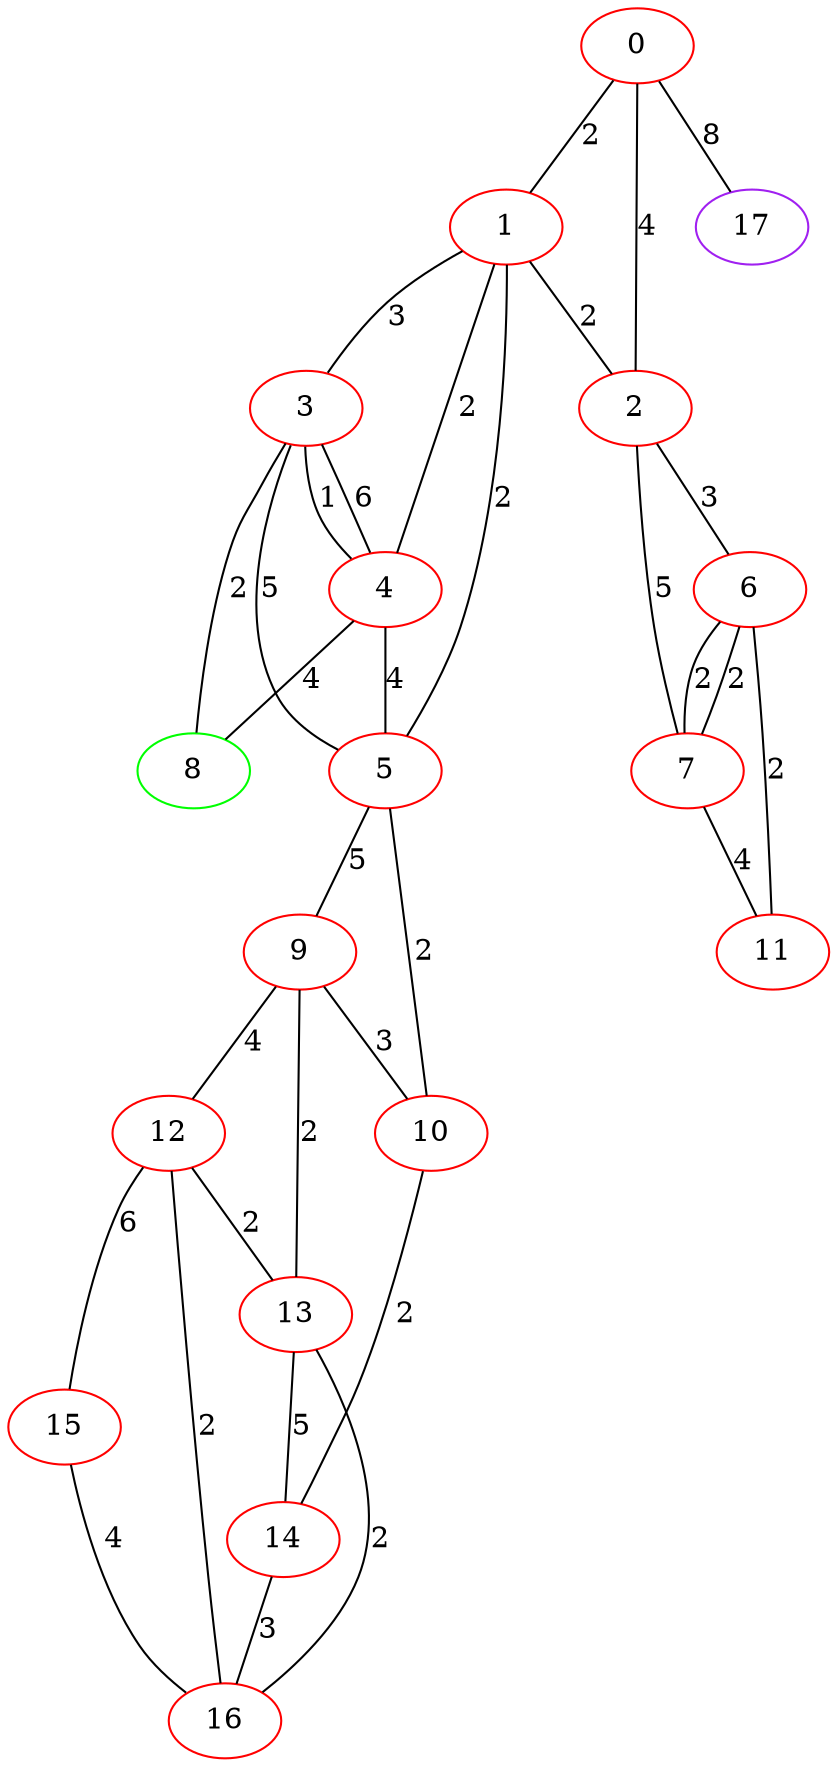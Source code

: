 graph "" {
0 [color=red, weight=1];
1 [color=red, weight=1];
2 [color=red, weight=1];
3 [color=red, weight=1];
4 [color=red, weight=1];
5 [color=red, weight=1];
6 [color=red, weight=1];
7 [color=red, weight=1];
8 [color=green, weight=2];
9 [color=red, weight=1];
10 [color=red, weight=1];
11 [color=red, weight=1];
12 [color=red, weight=1];
13 [color=red, weight=1];
14 [color=red, weight=1];
15 [color=red, weight=1];
16 [color=red, weight=1];
17 [color=purple, weight=4];
0 -- 1  [key=0, label=2];
0 -- 2  [key=0, label=4];
0 -- 17  [key=0, label=8];
1 -- 2  [key=0, label=2];
1 -- 3  [key=0, label=3];
1 -- 4  [key=0, label=2];
1 -- 5  [key=0, label=2];
2 -- 6  [key=0, label=3];
2 -- 7  [key=0, label=5];
3 -- 8  [key=0, label=2];
3 -- 4  [key=0, label=1];
3 -- 4  [key=1, label=6];
3 -- 5  [key=0, label=5];
4 -- 8  [key=0, label=4];
4 -- 5  [key=0, label=4];
5 -- 9  [key=0, label=5];
5 -- 10  [key=0, label=2];
6 -- 11  [key=0, label=2];
6 -- 7  [key=0, label=2];
6 -- 7  [key=1, label=2];
7 -- 11  [key=0, label=4];
9 -- 10  [key=0, label=3];
9 -- 12  [key=0, label=4];
9 -- 13  [key=0, label=2];
10 -- 14  [key=0, label=2];
12 -- 16  [key=0, label=2];
12 -- 13  [key=0, label=2];
12 -- 15  [key=0, label=6];
13 -- 16  [key=0, label=2];
13 -- 14  [key=0, label=5];
14 -- 16  [key=0, label=3];
15 -- 16  [key=0, label=4];
}
